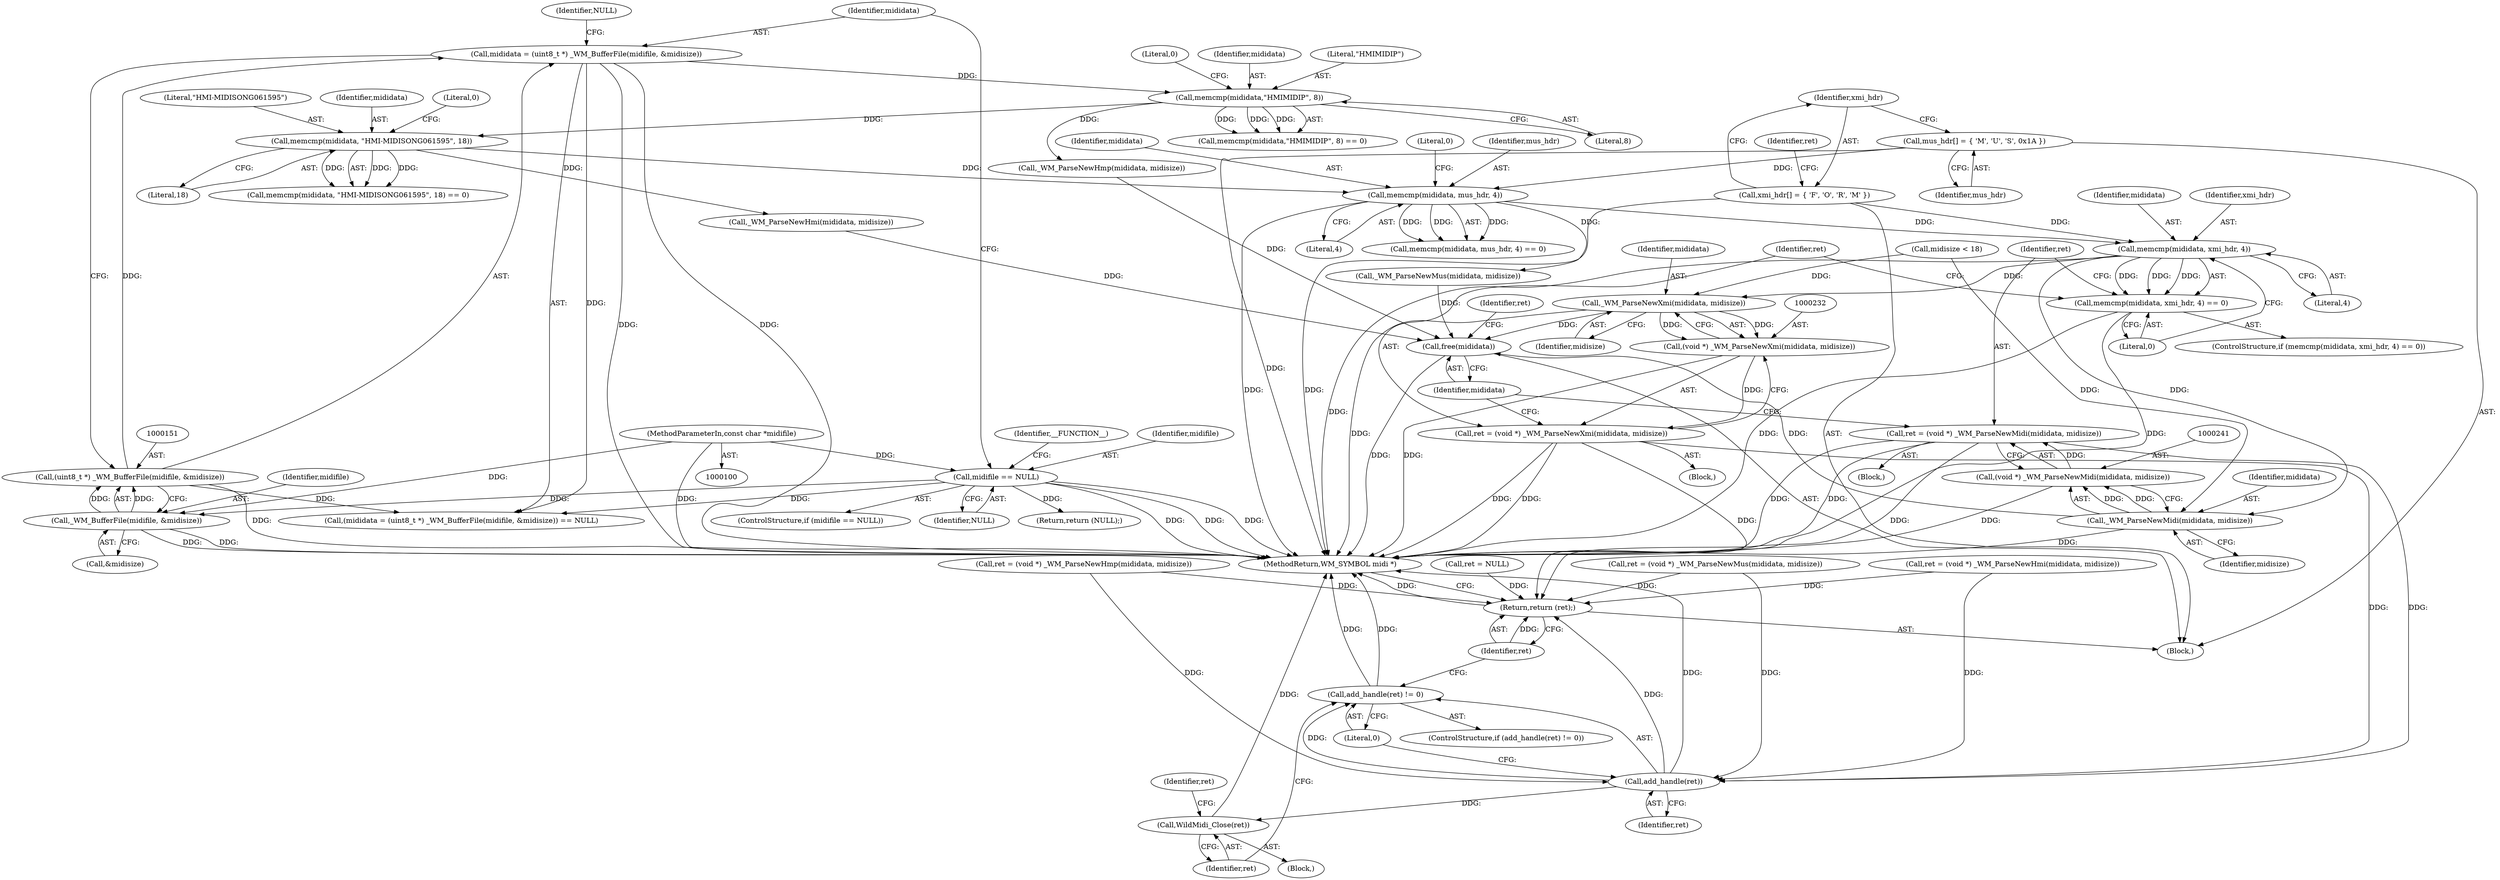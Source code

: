 digraph "0_wildmidi_814f31d8eceda8401eb812fc2e94ed143fdad0ab@API" {
"1000223" [label="(Call,memcmp(mididata, xmi_hdr, 4))"];
"1000207" [label="(Call,memcmp(mididata, mus_hdr, 4))"];
"1000191" [label="(Call,memcmp(mididata, \"HMI-MIDISONG061595\", 18))"];
"1000175" [label="(Call,memcmp(mididata,\"HMIMIDIP\", 8))"];
"1000148" [label="(Call,mididata = (uint8_t *) _WM_BufferFile(midifile, &midisize))"];
"1000150" [label="(Call,(uint8_t *) _WM_BufferFile(midifile, &midisize))"];
"1000152" [label="(Call,_WM_BufferFile(midifile, &midisize))"];
"1000134" [label="(Call,midifile == NULL)"];
"1000101" [label="(MethodParameterIn,const char *midifile)"];
"1000112" [label="(Call,mus_hdr[] = { 'M', 'U', 'S', 0x1A })"];
"1000115" [label="(Call,xmi_hdr[] = { 'F', 'O', 'R', 'M' })"];
"1000222" [label="(Call,memcmp(mididata, xmi_hdr, 4) == 0)"];
"1000233" [label="(Call,_WM_ParseNewXmi(mididata, midisize))"];
"1000231" [label="(Call,(void *) _WM_ParseNewXmi(mididata, midisize))"];
"1000229" [label="(Call,ret = (void *) _WM_ParseNewXmi(mididata, midisize))"];
"1000252" [label="(Call,add_handle(ret))"];
"1000251" [label="(Call,add_handle(ret) != 0)"];
"1000256" [label="(Call,WildMidi_Close(ret))"];
"1000261" [label="(Return,return (ret);)"];
"1000245" [label="(Call,free(mididata))"];
"1000242" [label="(Call,_WM_ParseNewMidi(mididata, midisize))"];
"1000240" [label="(Call,(void *) _WM_ParseNewMidi(mididata, midisize))"];
"1000238" [label="(Call,ret = (void *) _WM_ParseNewMidi(mididata, midisize))"];
"1000161" [label="(Call,midisize < 18)"];
"1000191" [label="(Call,memcmp(mididata, \"HMI-MIDISONG061595\", 18))"];
"1000257" [label="(Identifier,ret)"];
"1000217" [label="(Call,_WM_ParseNewMus(mididata, midisize))"];
"1000149" [label="(Identifier,mididata)"];
"1000153" [label="(Identifier,midifile)"];
"1000194" [label="(Literal,18)"];
"1000255" [label="(Block,)"];
"1000176" [label="(Identifier,mididata)"];
"1000150" [label="(Call,(uint8_t *) _WM_BufferFile(midifile, &midisize))"];
"1000144" [label="(Return,return (NULL);)"];
"1000228" [label="(Block,)"];
"1000261" [label="(Return,return (ret);)"];
"1000248" [label="(Identifier,ret)"];
"1000154" [label="(Call,&midisize)"];
"1000190" [label="(Call,memcmp(mididata, \"HMI-MIDISONG061595\", 18) == 0)"];
"1000181" [label="(Call,ret = (void *) _WM_ParseNewHmp(mididata, midisize))"];
"1000119" [label="(Identifier,ret)"];
"1000263" [label="(MethodReturn,WM_SYMBOL midi *)"];
"1000147" [label="(Call,(mididata = (uint8_t *) _WM_BufferFile(midifile, &midisize)) == NULL)"];
"1000256" [label="(Call,WildMidi_Close(ret))"];
"1000237" [label="(Block,)"];
"1000206" [label="(Call,memcmp(mididata, mus_hdr, 4) == 0)"];
"1000133" [label="(ControlStructure,if (midifile == NULL))"];
"1000139" [label="(Identifier,__FUNCTION__)"];
"1000102" [label="(Block,)"];
"1000213" [label="(Call,ret = (void *) _WM_ParseNewMus(mididata, midisize))"];
"1000227" [label="(Literal,0)"];
"1000238" [label="(Call,ret = (void *) _WM_ParseNewMidi(mididata, midisize))"];
"1000239" [label="(Identifier,ret)"];
"1000258" [label="(Call,ret = NULL)"];
"1000244" [label="(Identifier,midisize)"];
"1000251" [label="(Call,add_handle(ret) != 0)"];
"1000193" [label="(Literal,\"HMI-MIDISONG061595\")"];
"1000156" [label="(Identifier,NULL)"];
"1000177" [label="(Literal,\"HMIMIDIP\")"];
"1000224" [label="(Identifier,mididata)"];
"1000207" [label="(Call,memcmp(mididata, mus_hdr, 4))"];
"1000192" [label="(Identifier,mididata)"];
"1000226" [label="(Literal,4)"];
"1000185" [label="(Call,_WM_ParseNewHmp(mididata, midisize))"];
"1000242" [label="(Call,_WM_ParseNewMidi(mididata, midisize))"];
"1000208" [label="(Identifier,mididata)"];
"1000230" [label="(Identifier,ret)"];
"1000243" [label="(Identifier,mididata)"];
"1000101" [label="(MethodParameterIn,const char *midifile)"];
"1000175" [label="(Call,memcmp(mididata,\"HMIMIDIP\", 8))"];
"1000246" [label="(Identifier,mididata)"];
"1000174" [label="(Call,memcmp(mididata,\"HMIMIDIP\", 8) == 0)"];
"1000225" [label="(Identifier,xmi_hdr)"];
"1000195" [label="(Literal,0)"];
"1000253" [label="(Identifier,ret)"];
"1000234" [label="(Identifier,mididata)"];
"1000223" [label="(Call,memcmp(mididata, xmi_hdr, 4))"];
"1000179" [label="(Literal,0)"];
"1000250" [label="(ControlStructure,if (add_handle(ret) != 0))"];
"1000221" [label="(ControlStructure,if (memcmp(mididata, xmi_hdr, 4) == 0))"];
"1000240" [label="(Call,(void *) _WM_ParseNewMidi(mididata, midisize))"];
"1000148" [label="(Call,mididata = (uint8_t *) _WM_BufferFile(midifile, &midisize))"];
"1000211" [label="(Literal,0)"];
"1000113" [label="(Identifier,mus_hdr)"];
"1000231" [label="(Call,(void *) _WM_ParseNewXmi(mididata, midisize))"];
"1000233" [label="(Call,_WM_ParseNewXmi(mididata, midisize))"];
"1000115" [label="(Call,xmi_hdr[] = { 'F', 'O', 'R', 'M' })"];
"1000235" [label="(Identifier,midisize)"];
"1000135" [label="(Identifier,midifile)"];
"1000197" [label="(Call,ret = (void *) _WM_ParseNewHmi(mididata, midisize))"];
"1000210" [label="(Literal,4)"];
"1000229" [label="(Call,ret = (void *) _WM_ParseNewXmi(mididata, midisize))"];
"1000254" [label="(Literal,0)"];
"1000262" [label="(Identifier,ret)"];
"1000201" [label="(Call,_WM_ParseNewHmi(mididata, midisize))"];
"1000245" [label="(Call,free(mididata))"];
"1000136" [label="(Identifier,NULL)"];
"1000112" [label="(Call,mus_hdr[] = { 'M', 'U', 'S', 0x1A })"];
"1000152" [label="(Call,_WM_BufferFile(midifile, &midisize))"];
"1000209" [label="(Identifier,mus_hdr)"];
"1000259" [label="(Identifier,ret)"];
"1000178" [label="(Literal,8)"];
"1000252" [label="(Call,add_handle(ret))"];
"1000134" [label="(Call,midifile == NULL)"];
"1000116" [label="(Identifier,xmi_hdr)"];
"1000222" [label="(Call,memcmp(mididata, xmi_hdr, 4) == 0)"];
"1000223" -> "1000222"  [label="AST: "];
"1000223" -> "1000226"  [label="CFG: "];
"1000224" -> "1000223"  [label="AST: "];
"1000225" -> "1000223"  [label="AST: "];
"1000226" -> "1000223"  [label="AST: "];
"1000227" -> "1000223"  [label="CFG: "];
"1000223" -> "1000263"  [label="DDG: "];
"1000223" -> "1000222"  [label="DDG: "];
"1000223" -> "1000222"  [label="DDG: "];
"1000223" -> "1000222"  [label="DDG: "];
"1000207" -> "1000223"  [label="DDG: "];
"1000115" -> "1000223"  [label="DDG: "];
"1000223" -> "1000233"  [label="DDG: "];
"1000223" -> "1000242"  [label="DDG: "];
"1000207" -> "1000206"  [label="AST: "];
"1000207" -> "1000210"  [label="CFG: "];
"1000208" -> "1000207"  [label="AST: "];
"1000209" -> "1000207"  [label="AST: "];
"1000210" -> "1000207"  [label="AST: "];
"1000211" -> "1000207"  [label="CFG: "];
"1000207" -> "1000263"  [label="DDG: "];
"1000207" -> "1000206"  [label="DDG: "];
"1000207" -> "1000206"  [label="DDG: "];
"1000207" -> "1000206"  [label="DDG: "];
"1000191" -> "1000207"  [label="DDG: "];
"1000112" -> "1000207"  [label="DDG: "];
"1000207" -> "1000217"  [label="DDG: "];
"1000191" -> "1000190"  [label="AST: "];
"1000191" -> "1000194"  [label="CFG: "];
"1000192" -> "1000191"  [label="AST: "];
"1000193" -> "1000191"  [label="AST: "];
"1000194" -> "1000191"  [label="AST: "];
"1000195" -> "1000191"  [label="CFG: "];
"1000191" -> "1000190"  [label="DDG: "];
"1000191" -> "1000190"  [label="DDG: "];
"1000191" -> "1000190"  [label="DDG: "];
"1000175" -> "1000191"  [label="DDG: "];
"1000191" -> "1000201"  [label="DDG: "];
"1000175" -> "1000174"  [label="AST: "];
"1000175" -> "1000178"  [label="CFG: "];
"1000176" -> "1000175"  [label="AST: "];
"1000177" -> "1000175"  [label="AST: "];
"1000178" -> "1000175"  [label="AST: "];
"1000179" -> "1000175"  [label="CFG: "];
"1000175" -> "1000174"  [label="DDG: "];
"1000175" -> "1000174"  [label="DDG: "];
"1000175" -> "1000174"  [label="DDG: "];
"1000148" -> "1000175"  [label="DDG: "];
"1000175" -> "1000185"  [label="DDG: "];
"1000148" -> "1000147"  [label="AST: "];
"1000148" -> "1000150"  [label="CFG: "];
"1000149" -> "1000148"  [label="AST: "];
"1000150" -> "1000148"  [label="AST: "];
"1000156" -> "1000148"  [label="CFG: "];
"1000148" -> "1000263"  [label="DDG: "];
"1000148" -> "1000263"  [label="DDG: "];
"1000148" -> "1000147"  [label="DDG: "];
"1000150" -> "1000148"  [label="DDG: "];
"1000150" -> "1000152"  [label="CFG: "];
"1000151" -> "1000150"  [label="AST: "];
"1000152" -> "1000150"  [label="AST: "];
"1000150" -> "1000263"  [label="DDG: "];
"1000150" -> "1000147"  [label="DDG: "];
"1000152" -> "1000150"  [label="DDG: "];
"1000152" -> "1000150"  [label="DDG: "];
"1000152" -> "1000154"  [label="CFG: "];
"1000153" -> "1000152"  [label="AST: "];
"1000154" -> "1000152"  [label="AST: "];
"1000152" -> "1000263"  [label="DDG: "];
"1000152" -> "1000263"  [label="DDG: "];
"1000134" -> "1000152"  [label="DDG: "];
"1000101" -> "1000152"  [label="DDG: "];
"1000134" -> "1000133"  [label="AST: "];
"1000134" -> "1000136"  [label="CFG: "];
"1000135" -> "1000134"  [label="AST: "];
"1000136" -> "1000134"  [label="AST: "];
"1000139" -> "1000134"  [label="CFG: "];
"1000149" -> "1000134"  [label="CFG: "];
"1000134" -> "1000263"  [label="DDG: "];
"1000134" -> "1000263"  [label="DDG: "];
"1000134" -> "1000263"  [label="DDG: "];
"1000101" -> "1000134"  [label="DDG: "];
"1000134" -> "1000144"  [label="DDG: "];
"1000134" -> "1000147"  [label="DDG: "];
"1000101" -> "1000100"  [label="AST: "];
"1000101" -> "1000263"  [label="DDG: "];
"1000112" -> "1000102"  [label="AST: "];
"1000112" -> "1000113"  [label="CFG: "];
"1000113" -> "1000112"  [label="AST: "];
"1000116" -> "1000112"  [label="CFG: "];
"1000112" -> "1000263"  [label="DDG: "];
"1000115" -> "1000102"  [label="AST: "];
"1000115" -> "1000116"  [label="CFG: "];
"1000116" -> "1000115"  [label="AST: "];
"1000119" -> "1000115"  [label="CFG: "];
"1000115" -> "1000263"  [label="DDG: "];
"1000222" -> "1000221"  [label="AST: "];
"1000222" -> "1000227"  [label="CFG: "];
"1000227" -> "1000222"  [label="AST: "];
"1000230" -> "1000222"  [label="CFG: "];
"1000239" -> "1000222"  [label="CFG: "];
"1000222" -> "1000263"  [label="DDG: "];
"1000222" -> "1000263"  [label="DDG: "];
"1000233" -> "1000231"  [label="AST: "];
"1000233" -> "1000235"  [label="CFG: "];
"1000234" -> "1000233"  [label="AST: "];
"1000235" -> "1000233"  [label="AST: "];
"1000231" -> "1000233"  [label="CFG: "];
"1000233" -> "1000263"  [label="DDG: "];
"1000233" -> "1000231"  [label="DDG: "];
"1000233" -> "1000231"  [label="DDG: "];
"1000161" -> "1000233"  [label="DDG: "];
"1000233" -> "1000245"  [label="DDG: "];
"1000231" -> "1000229"  [label="AST: "];
"1000232" -> "1000231"  [label="AST: "];
"1000229" -> "1000231"  [label="CFG: "];
"1000231" -> "1000263"  [label="DDG: "];
"1000231" -> "1000229"  [label="DDG: "];
"1000229" -> "1000228"  [label="AST: "];
"1000230" -> "1000229"  [label="AST: "];
"1000246" -> "1000229"  [label="CFG: "];
"1000229" -> "1000263"  [label="DDG: "];
"1000229" -> "1000263"  [label="DDG: "];
"1000229" -> "1000252"  [label="DDG: "];
"1000229" -> "1000261"  [label="DDG: "];
"1000252" -> "1000251"  [label="AST: "];
"1000252" -> "1000253"  [label="CFG: "];
"1000253" -> "1000252"  [label="AST: "];
"1000254" -> "1000252"  [label="CFG: "];
"1000252" -> "1000263"  [label="DDG: "];
"1000252" -> "1000251"  [label="DDG: "];
"1000181" -> "1000252"  [label="DDG: "];
"1000238" -> "1000252"  [label="DDG: "];
"1000213" -> "1000252"  [label="DDG: "];
"1000197" -> "1000252"  [label="DDG: "];
"1000252" -> "1000256"  [label="DDG: "];
"1000252" -> "1000261"  [label="DDG: "];
"1000251" -> "1000250"  [label="AST: "];
"1000251" -> "1000254"  [label="CFG: "];
"1000254" -> "1000251"  [label="AST: "];
"1000257" -> "1000251"  [label="CFG: "];
"1000262" -> "1000251"  [label="CFG: "];
"1000251" -> "1000263"  [label="DDG: "];
"1000251" -> "1000263"  [label="DDG: "];
"1000256" -> "1000255"  [label="AST: "];
"1000256" -> "1000257"  [label="CFG: "];
"1000257" -> "1000256"  [label="AST: "];
"1000259" -> "1000256"  [label="CFG: "];
"1000256" -> "1000263"  [label="DDG: "];
"1000261" -> "1000102"  [label="AST: "];
"1000261" -> "1000262"  [label="CFG: "];
"1000262" -> "1000261"  [label="AST: "];
"1000263" -> "1000261"  [label="CFG: "];
"1000261" -> "1000263"  [label="DDG: "];
"1000262" -> "1000261"  [label="DDG: "];
"1000238" -> "1000261"  [label="DDG: "];
"1000213" -> "1000261"  [label="DDG: "];
"1000197" -> "1000261"  [label="DDG: "];
"1000181" -> "1000261"  [label="DDG: "];
"1000258" -> "1000261"  [label="DDG: "];
"1000245" -> "1000102"  [label="AST: "];
"1000245" -> "1000246"  [label="CFG: "];
"1000246" -> "1000245"  [label="AST: "];
"1000248" -> "1000245"  [label="CFG: "];
"1000245" -> "1000263"  [label="DDG: "];
"1000185" -> "1000245"  [label="DDG: "];
"1000217" -> "1000245"  [label="DDG: "];
"1000242" -> "1000245"  [label="DDG: "];
"1000201" -> "1000245"  [label="DDG: "];
"1000242" -> "1000240"  [label="AST: "];
"1000242" -> "1000244"  [label="CFG: "];
"1000243" -> "1000242"  [label="AST: "];
"1000244" -> "1000242"  [label="AST: "];
"1000240" -> "1000242"  [label="CFG: "];
"1000242" -> "1000263"  [label="DDG: "];
"1000242" -> "1000240"  [label="DDG: "];
"1000242" -> "1000240"  [label="DDG: "];
"1000161" -> "1000242"  [label="DDG: "];
"1000240" -> "1000238"  [label="AST: "];
"1000241" -> "1000240"  [label="AST: "];
"1000238" -> "1000240"  [label="CFG: "];
"1000240" -> "1000263"  [label="DDG: "];
"1000240" -> "1000238"  [label="DDG: "];
"1000238" -> "1000237"  [label="AST: "];
"1000239" -> "1000238"  [label="AST: "];
"1000246" -> "1000238"  [label="CFG: "];
"1000238" -> "1000263"  [label="DDG: "];
"1000238" -> "1000263"  [label="DDG: "];
}
